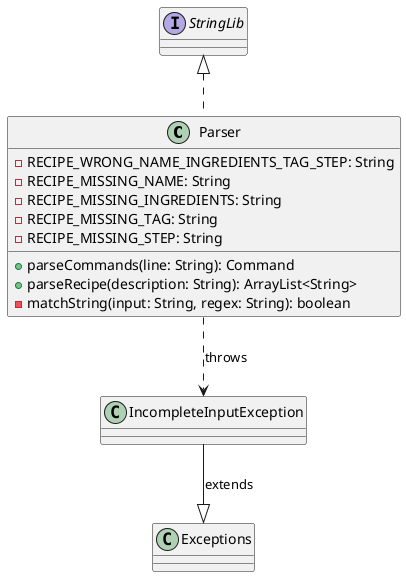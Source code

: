 @startuml ParserComponent

class Parser implements StringLib {
  +parseCommands(line: String): Command
  +parseRecipe(description: String): ArrayList<String>
  -matchString(input: String, regex: String): boolean
  -RECIPE_WRONG_NAME_INGREDIENTS_TAG_STEP: String
  -RECIPE_MISSING_NAME: String
  -RECIPE_MISSING_INGREDIENTS: String
  -RECIPE_MISSING_TAG: String
  -RECIPE_MISSING_STEP: String
}

class IncompleteInputException {
}

class Exceptions {
}

IncompleteInputException --|> Exceptions : extends
Parser ..> IncompleteInputException : throws

@enduml